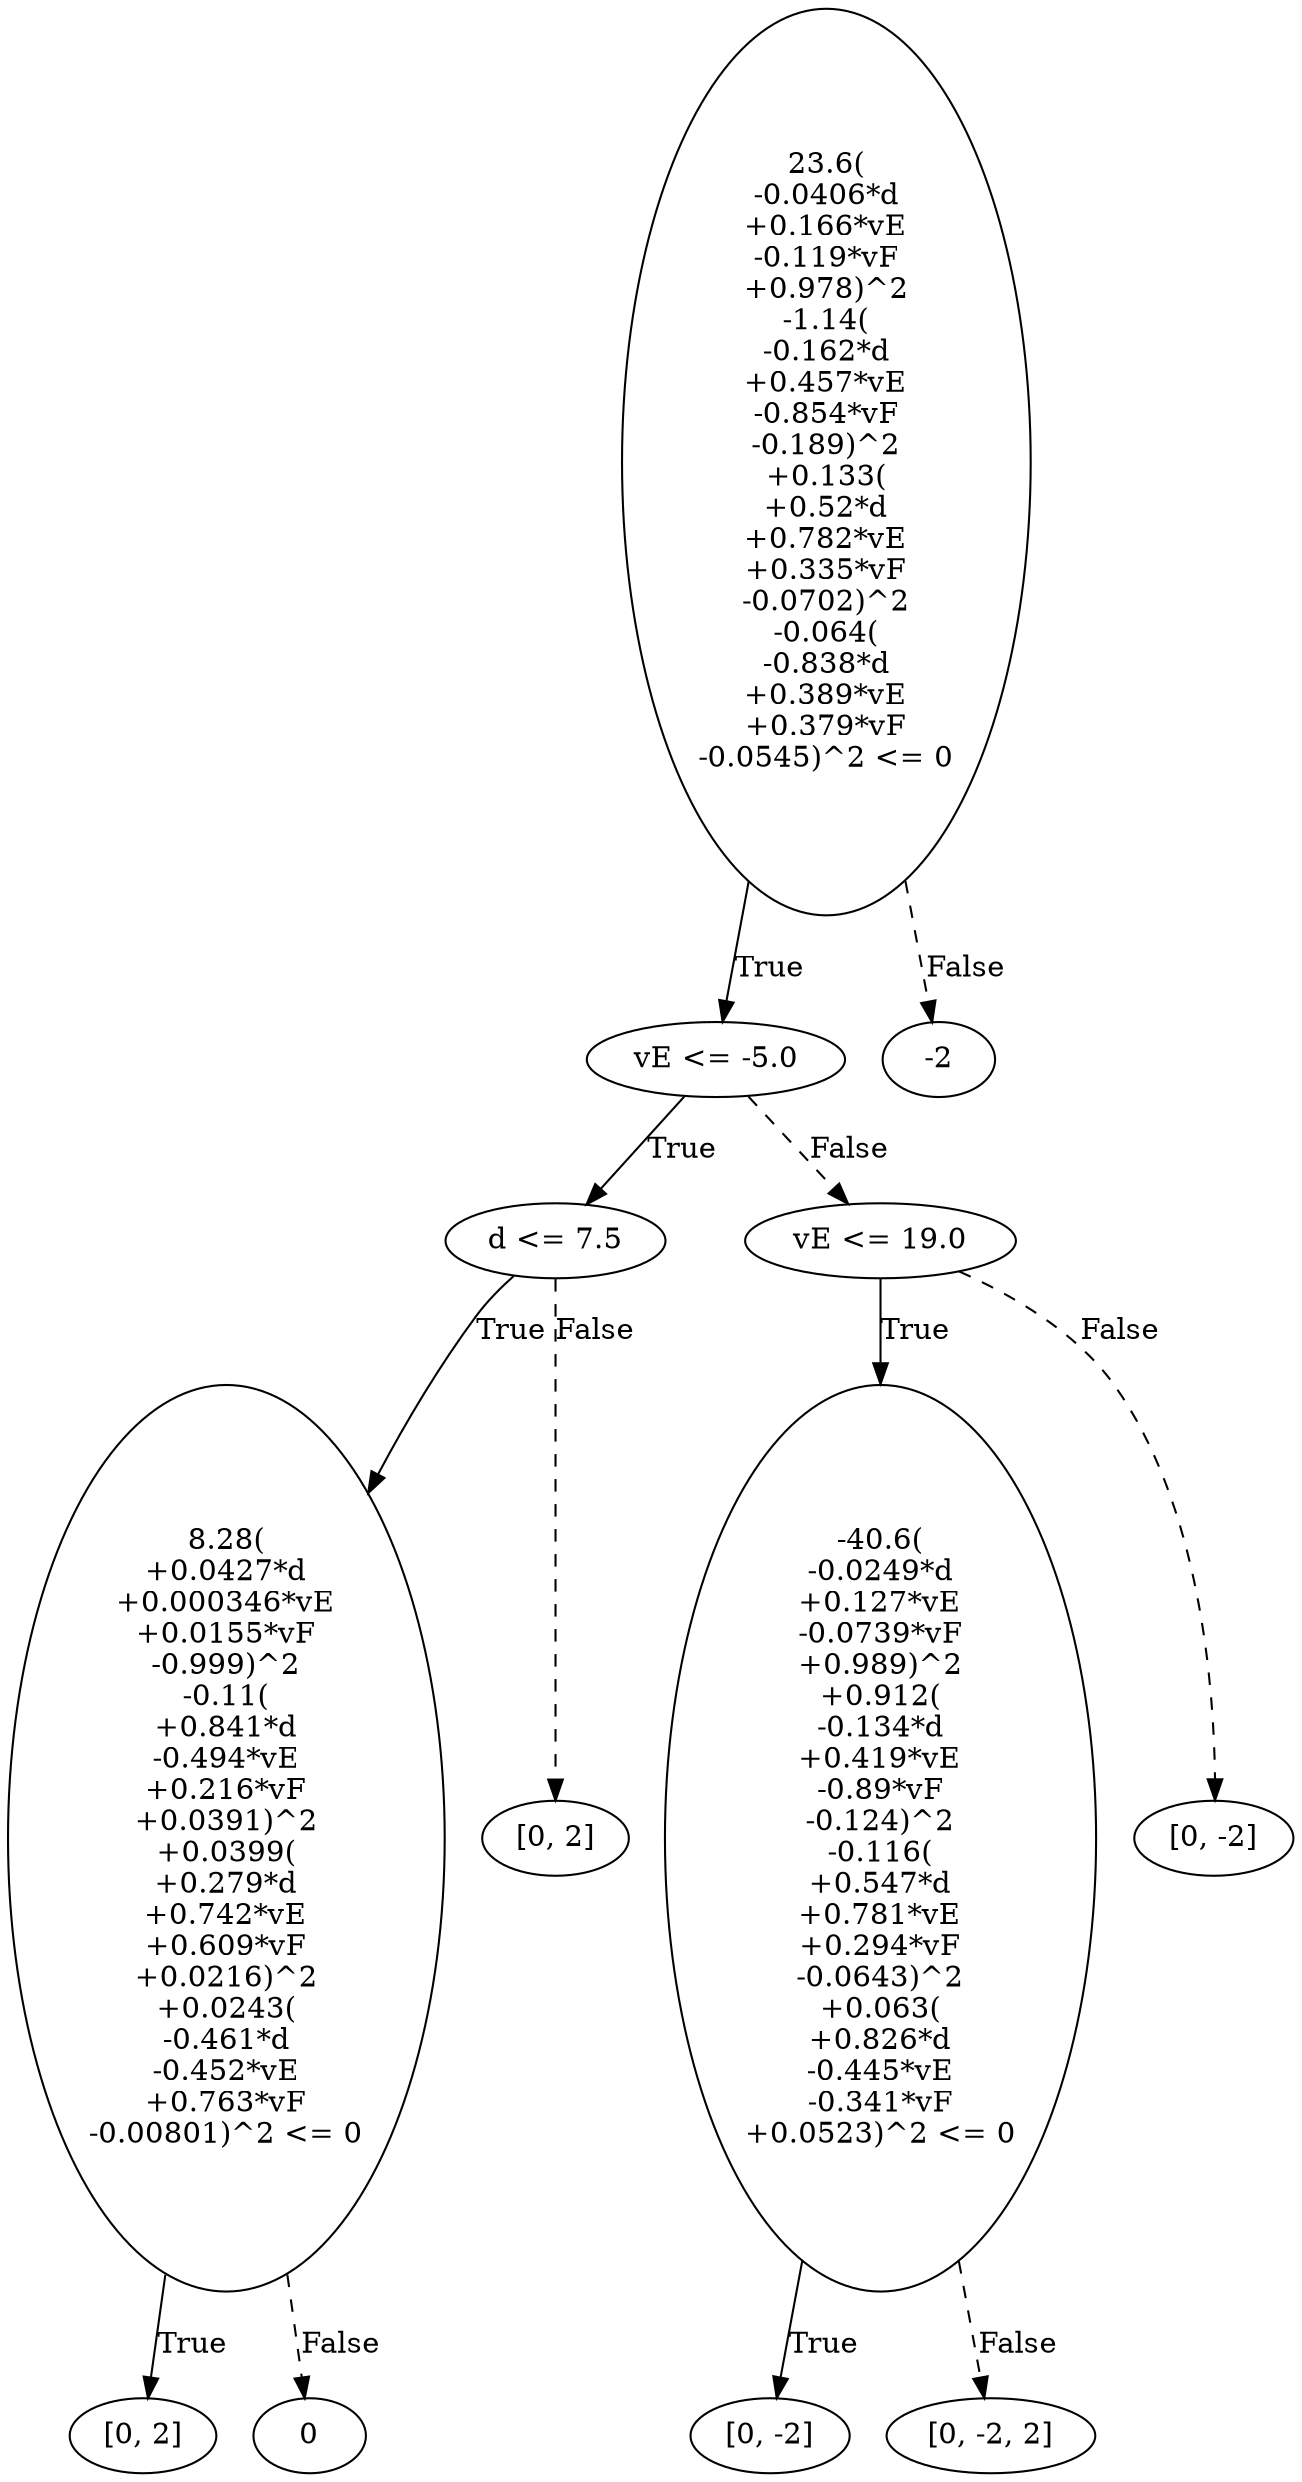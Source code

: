 digraph {
0 [label="23.6(\n-0.0406*d\n+0.166*vE\n-0.119*vF\n+0.978)^2\n-1.14(\n-0.162*d\n+0.457*vE\n-0.854*vF\n-0.189)^2\n+0.133(\n+0.52*d\n+0.782*vE\n+0.335*vF\n-0.0702)^2\n-0.064(\n-0.838*d\n+0.389*vE\n+0.379*vF\n-0.0545)^2 <= 0"];
1 [label="vE <= -5.0"];
2 [label="d <= 7.5"];
3 [label="8.28(\n+0.0427*d\n+0.000346*vE\n+0.0155*vF\n-0.999)^2\n-0.11(\n+0.841*d\n-0.494*vE\n+0.216*vF\n+0.0391)^2\n+0.0399(\n+0.279*d\n+0.742*vE\n+0.609*vF\n+0.0216)^2\n+0.0243(\n-0.461*d\n-0.452*vE\n+0.763*vF\n-0.00801)^2 <= 0"];
4 [label="[0, 2]"];
3 -> 4 [label="True"];
5 [label="0"];
3 -> 5 [style="dashed", label="False"];
2 -> 3 [label="True"];
6 [label="[0, 2]"];
2 -> 6 [style="dashed", label="False"];
1 -> 2 [label="True"];
7 [label="vE <= 19.0"];
8 [label="-40.6(\n-0.0249*d\n+0.127*vE\n-0.0739*vF\n+0.989)^2\n+0.912(\n-0.134*d\n+0.419*vE\n-0.89*vF\n-0.124)^2\n-0.116(\n+0.547*d\n+0.781*vE\n+0.294*vF\n-0.0643)^2\n+0.063(\n+0.826*d\n-0.445*vE\n-0.341*vF\n+0.0523)^2 <= 0"];
9 [label="[0, -2]"];
8 -> 9 [label="True"];
10 [label="[0, -2, 2]"];
8 -> 10 [style="dashed", label="False"];
7 -> 8 [label="True"];
11 [label="[0, -2]"];
7 -> 11 [style="dashed", label="False"];
1 -> 7 [style="dashed", label="False"];
0 -> 1 [label="True"];
12 [label="-2"];
0 -> 12 [style="dashed", label="False"];

}